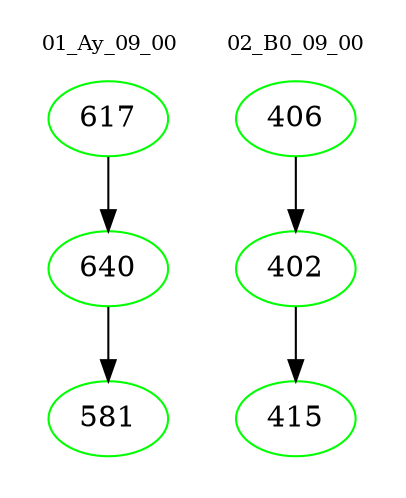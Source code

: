 digraph{
subgraph cluster_0 {
color = white
label = "01_Ay_09_00";
fontsize=10;
T0_617 [label="617", color="green"]
T0_617 -> T0_640 [color="black"]
T0_640 [label="640", color="green"]
T0_640 -> T0_581 [color="black"]
T0_581 [label="581", color="green"]
}
subgraph cluster_1 {
color = white
label = "02_B0_09_00";
fontsize=10;
T1_406 [label="406", color="green"]
T1_406 -> T1_402 [color="black"]
T1_402 [label="402", color="green"]
T1_402 -> T1_415 [color="black"]
T1_415 [label="415", color="green"]
}
}
